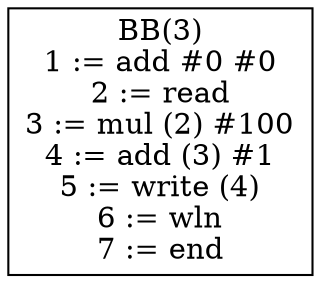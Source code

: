 digraph cfg {
BB3[shape = box, label = "BB(3)\n" + "1 := add #0 #0\n" + "2 := read\n" + "3 := mul (2) #100\n" + "4 := add (3) #1\n" + "5 := write (4)\n" + "6 := wln\n" + "7 := end\n"];
}
